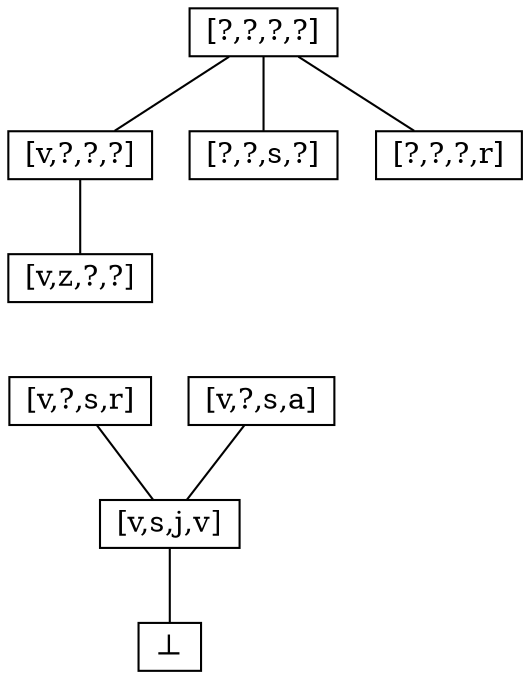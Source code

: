 digraph iter_1 {
    node [shape=rect height=0.1, width=0.2];
    edge [arrowhead = none];

    top  [label = "[?,?,?,?]"];
    bot  [label = "&#8869;"];

    ex_1 [label= "[v,s,j,v]"];
    
    ex_2_1 [label = "[v,?,?,?]"];
    ex_2_4 [label = "[?,?,s,?]"];
    ex_2_5 [label = "[?,?,?,r]"];
 
    ex_3_2 [label = "[v,z,?,?]"];
    
    ex_4_1 [label = "[v,?,s,r]"];
    ex_4_2 [label = "[v,?,s,a]"];
    
    top -> ex_2_1;
    top -> ex_2_4;
    top -> ex_2_5;

    ex_2_1 -> ex_3_2;    

    ex_3_2 -> ex_4_1[style=invis];
    
    ex_4_1 -> ex_1;
    ex_4_2 -> ex_1;
    
    ex_1 -> bot;
}
